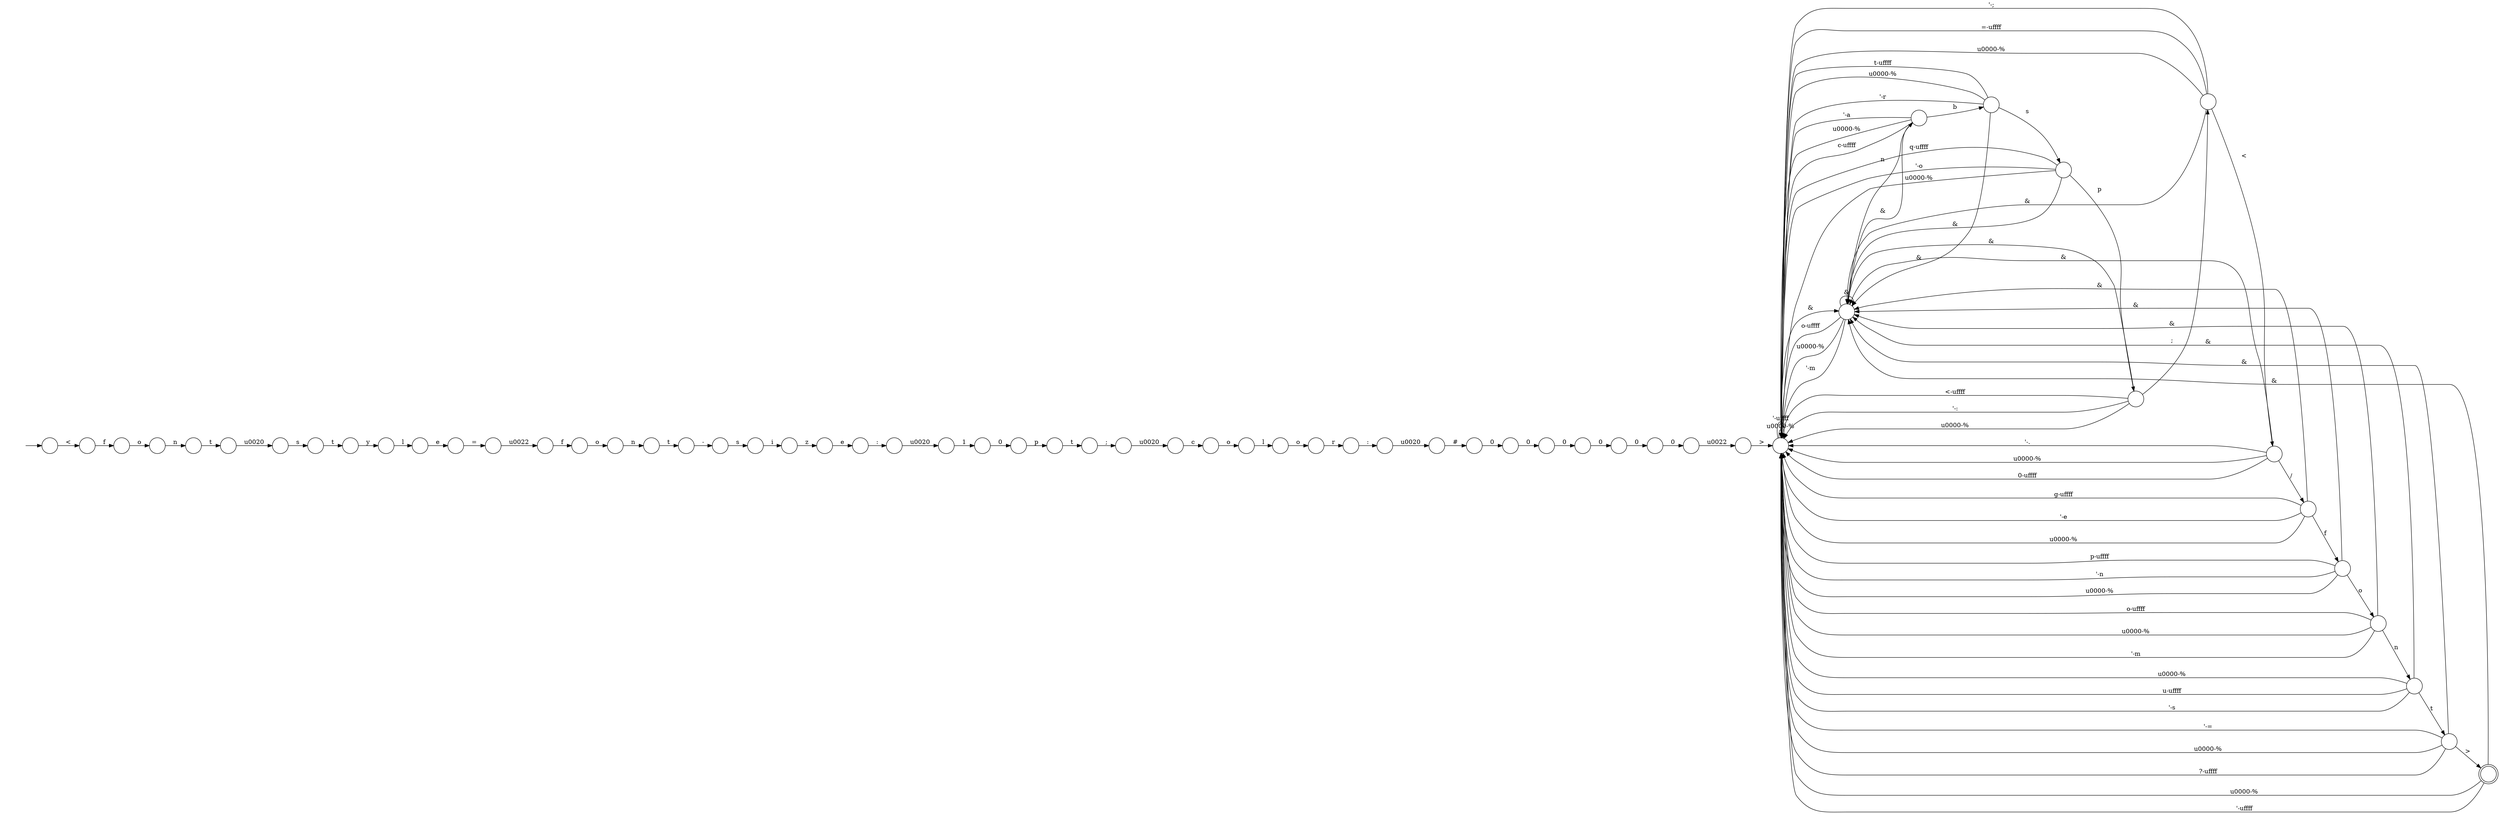 digraph Automaton {
  rankdir = LR;
  0 [shape=circle,label=""];
  0 -> 30 [label=":"]
  1 [shape=circle,label=""];
  1 -> 56 [label="0"]
  2 [shape=circle,label=""];
  2 -> 42 [label="'-;"]
  2 -> 42 [label="=-\uffff"]
  2 -> 38 [label="&"]
  2 -> 42 [label="\u0000-%"]
  2 -> 36 [label="<"]
  3 [shape=circle,label=""];
  3 -> 11 [label="\u0020"]
  4 [shape=circle,label=""];
  4 -> 6 [label="z"]
  5 [shape=circle,label=""];
  5 -> 34 [label="n"]
  6 [shape=circle,label=""];
  6 -> 28 [label="e"]
  7 [shape=circle,label=""];
  7 -> 50 [label="t"]
  8 [shape=circle,label=""];
  8 -> 25 [label="f"]
  8 -> 38 [label="&"]
  8 -> 42 [label="g-\uffff"]
  8 -> 42 [label="'-e"]
  8 -> 42 [label="\u0000-%"]
  9 [shape=circle,label=""];
  9 -> 42 [label=">"]
  10 [shape=circle,label=""];
  10 -> 52 [label="o"]
  11 [shape=circle,label=""];
  11 -> 1 [label="1"]
  12 [shape=circle,label=""];
  12 -> 40 [label="y"]
  13 [shape=circle,label=""];
  13 -> 7 [label="n"]
  14 [shape=circle,label=""];
  initial [shape=plaintext,label=""];
  initial -> 14
  14 -> 37 [label="<"]
  15 [shape=circle,label=""];
  15 -> 27 [label="0"]
  16 [shape=circle,label=""];
  16 -> 24 [label="0"]
  17 [shape=circle,label=""];
  17 -> 38 [label="&"]
  17 -> 55 [label="s"]
  17 -> 42 [label="t-\uffff"]
  17 -> 42 [label="\u0000-%"]
  17 -> 42 [label="'-r"]
  18 [shape=circle,label=""];
  18 -> 9 [label="\u0022"]
  19 [shape=circle,label=""];
  19 -> 32 [label="s"]
  20 [shape=circle,label=""];
  20 -> 19 [label="\u0020"]
  21 [shape=circle,label=""];
  21 -> 13 [label="o"]
  22 [shape=circle,label=""];
  22 -> 21 [label="f"]
  23 [shape=circle,label=""];
  23 -> 35 [label="o"]
  24 [shape=circle,label=""];
  24 -> 18 [label="0"]
  25 [shape=circle,label=""];
  25 -> 42 [label="p-\uffff"]
  25 -> 42 [label="'-n"]
  25 -> 38 [label="&"]
  25 -> 42 [label="\u0000-%"]
  25 -> 58 [label="o"]
  26 [shape=circle,label=""];
  26 -> 33 [label="s"]
  27 [shape=circle,label=""];
  27 -> 47 [label="0"]
  28 [shape=circle,label=""];
  28 -> 3 [label=":"]
  29 [shape=circle,label=""];
  29 -> 46 [label=";"]
  30 [shape=circle,label=""];
  30 -> 41 [label="\u0020"]
  31 [shape=circle,label=""];
  31 -> 5 [label="o"]
  32 [shape=circle,label=""];
  32 -> 12 [label="t"]
  33 [shape=circle,label=""];
  33 -> 4 [label="i"]
  34 [shape=circle,label=""];
  34 -> 20 [label="t"]
  35 [shape=circle,label=""];
  35 -> 0 [label="r"]
  36 [shape=circle,label=""];
  36 -> 42 [label="'-."]
  36 -> 38 [label="&"]
  36 -> 8 [label="/"]
  36 -> 42 [label="\u0000-%"]
  36 -> 42 [label="0-\uffff"]
  37 [shape=circle,label=""];
  37 -> 31 [label="f"]
  38 [shape=circle,label=""];
  38 -> 51 [label="n"]
  38 -> 42 [label="o-\uffff"]
  38 -> 38 [label="&"]
  38 -> 42 [label="\u0000-%"]
  38 -> 42 [label="'-m"]
  39 [shape=circle,label=""];
  39 -> 42 [label="<-\uffff"]
  39 -> 42 [label="'-:"]
  39 -> 38 [label="&"]
  39 -> 2 [label=";"]
  39 -> 42 [label="\u0000-%"]
  40 [shape=circle,label=""];
  40 -> 59 [label="l"]
  41 [shape=circle,label=""];
  41 -> 15 [label="#"]
  42 [shape=circle,label=""];
  42 -> 38 [label="&"]
  42 -> 42 [label="\u0000-%"]
  42 -> 42 [label="'-\uffff"]
  43 [shape=circle,label=""];
  43 -> 53 [label="t"]
  43 -> 38 [label="&"]
  43 -> 42 [label="\u0000-%"]
  43 -> 42 [label="u-\uffff"]
  43 -> 42 [label="'-s"]
  44 [shape=circle,label=""];
  44 -> 54 [label="="]
  45 [shape=doublecircle,label=""];
  45 -> 38 [label="&"]
  45 -> 42 [label="\u0000-%"]
  45 -> 42 [label="'-\uffff"]
  46 [shape=circle,label=""];
  46 -> 57 [label="\u0020"]
  47 [shape=circle,label=""];
  47 -> 49 [label="0"]
  48 [shape=circle,label=""];
  48 -> 29 [label="t"]
  49 [shape=circle,label=""];
  49 -> 16 [label="0"]
  50 [shape=circle,label=""];
  50 -> 26 [label="-"]
  51 [shape=circle,label=""];
  51 -> 42 [label="'-a"]
  51 -> 38 [label="&"]
  51 -> 17 [label="b"]
  51 -> 42 [label="\u0000-%"]
  51 -> 42 [label="c-\uffff"]
  52 [shape=circle,label=""];
  52 -> 23 [label="l"]
  53 [shape=circle,label=""];
  53 -> 38 [label="&"]
  53 -> 45 [label=">"]
  53 -> 42 [label="'-="]
  53 -> 42 [label="\u0000-%"]
  53 -> 42 [label="?-\uffff"]
  54 [shape=circle,label=""];
  54 -> 22 [label="\u0022"]
  55 [shape=circle,label=""];
  55 -> 42 [label="q-\uffff"]
  55 -> 42 [label="'-o"]
  55 -> 38 [label="&"]
  55 -> 39 [label="p"]
  55 -> 42 [label="\u0000-%"]
  56 [shape=circle,label=""];
  56 -> 48 [label="p"]
  57 [shape=circle,label=""];
  57 -> 10 [label="c"]
  58 [shape=circle,label=""];
  58 -> 43 [label="n"]
  58 -> 42 [label="o-\uffff"]
  58 -> 38 [label="&"]
  58 -> 42 [label="\u0000-%"]
  58 -> 42 [label="'-m"]
  59 [shape=circle,label=""];
  59 -> 44 [label="e"]
}

